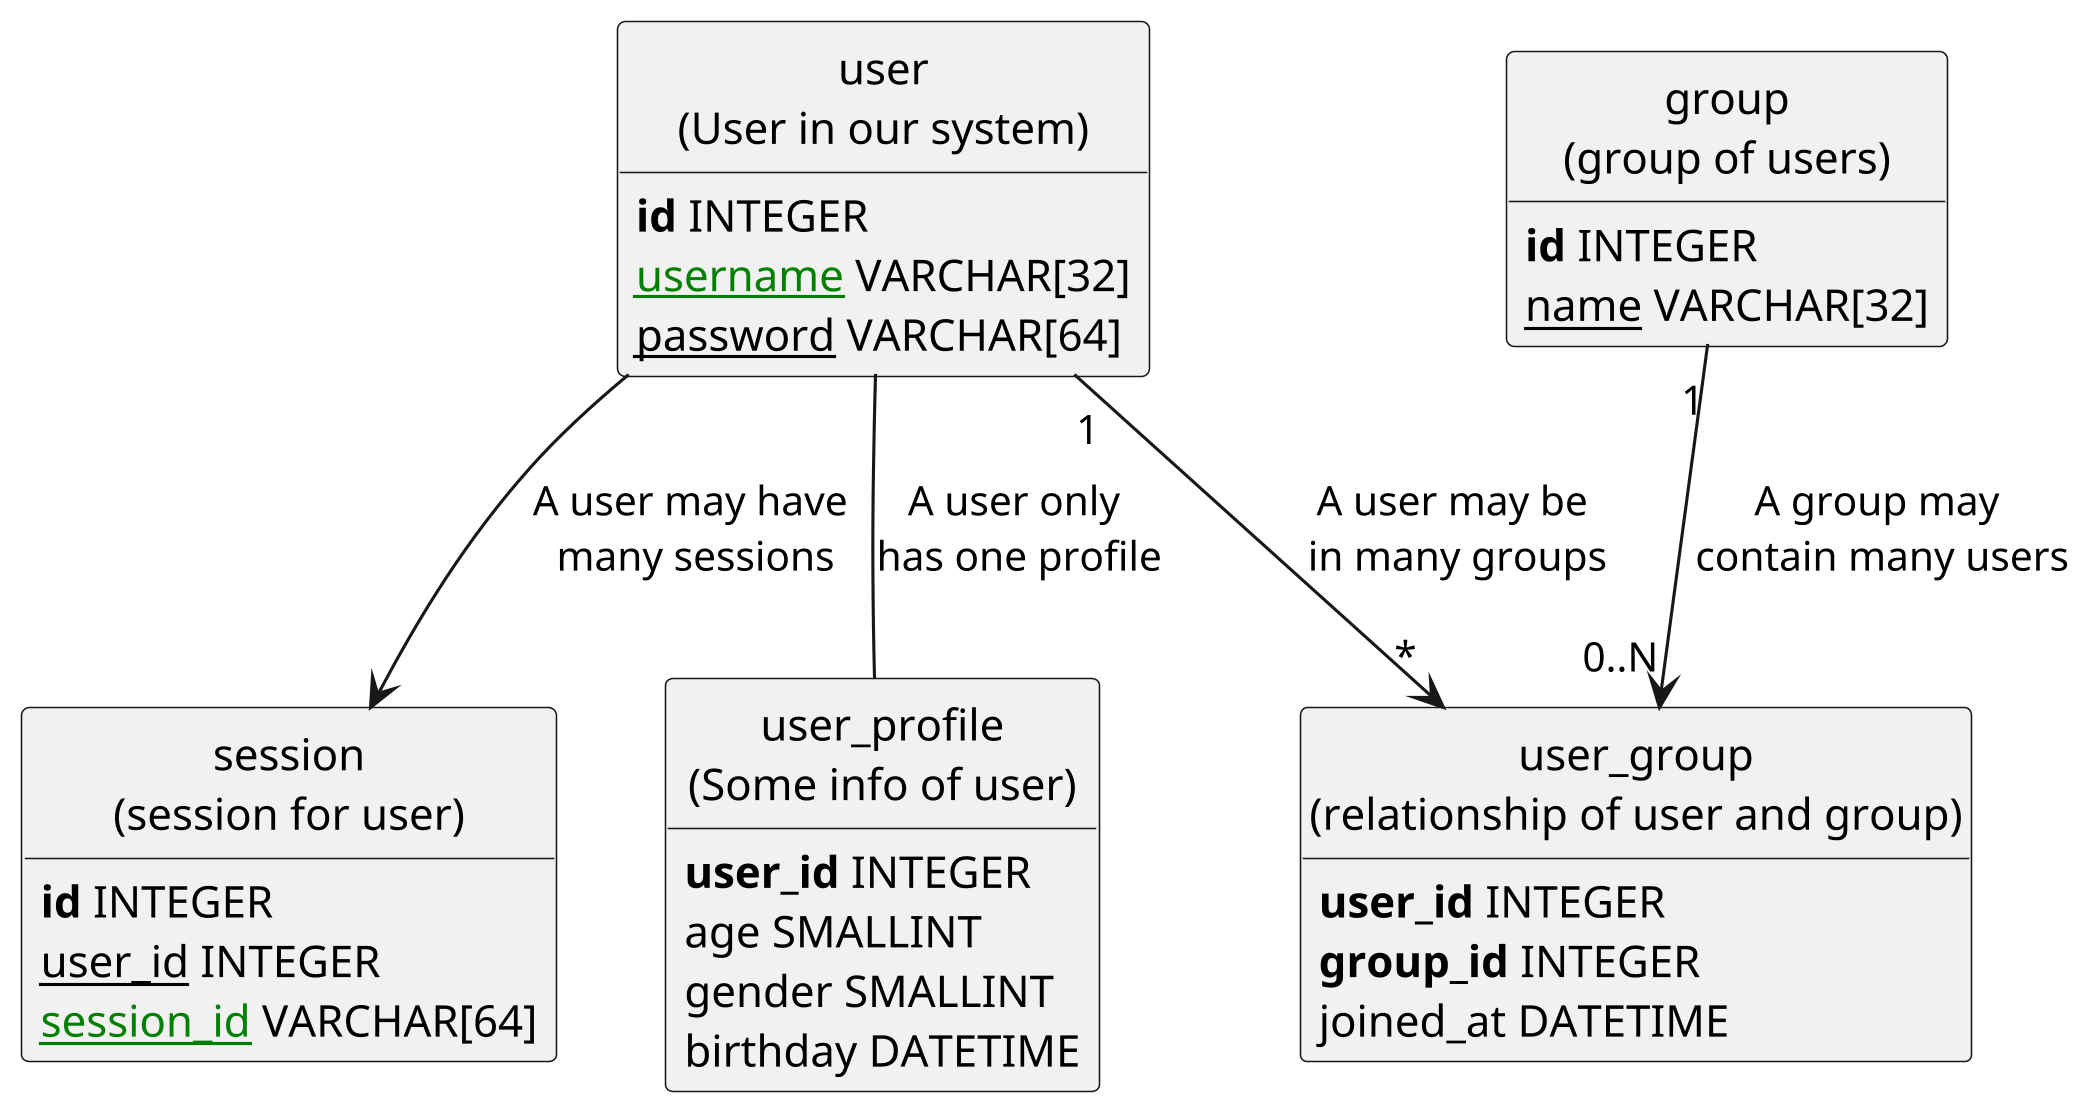 'source: https://gist.github.com/QuantumGhost/0955a45383a0b6c0bc24f9654b3cb561

@startuml
' uncomment the line below if you're using computer with a retina display
skinparam dpi 300
!define Table(name,desc) class name as "desc" << (T,#FFAAAA) >>
' we use bold for primary key
' green color for unique
' and underscore for not_null
!define primary_key(x) <b>x</b>
!define unique(x) <color:green>x</color>
!define not_null(x) <u>x</u>
' other tags available:
' <i></i>
' <back:COLOR></color>, where color is a color name or html color code
' (#FFAACC)
' see: http://plantuml.com/classes.html#More

hide methods
hide circle
hide stereotypes

' entities

Table(user, "user\n(User in our system)") {
primary_key(id) INTEGER
not_null(unique(username)) VARCHAR[32]
not_null(password) VARCHAR[64]
}

Table(session, "session\n(session for user)") {
primary_key(id) INTEGER
not_null(user_id) INTEGER
not_null(unique(session_id)) VARCHAR[64]
}

Table(user_profile, "user_profile\n(Some info of user)") {
primary_key(user_id) INTEGER
age SMALLINT
gender SMALLINT
birthday DATETIME
}

Table(group, "group\n(group of users)") {
primary_key(id) INTEGER
not_null(name) VARCHAR[32]
}

Table(user_group, "user_group\n(relationship of user and group)") {
primary_key(user_id) INTEGER
primary_key(group_id) INTEGER
joined_at DATETIME
}

' relationships
' one-to-one relationship
user -- user_profile : "A user only \nhas one profile"
' one to may relationship
user --> session : "A user may have\n many sessions"
' many to many relationship
' Add mark if you like
user "1" --> "*" user_group : "A user may be \nin many groups"
group "1" --> "0..N" user_group : "A group may \ncontain many users"
@enduml